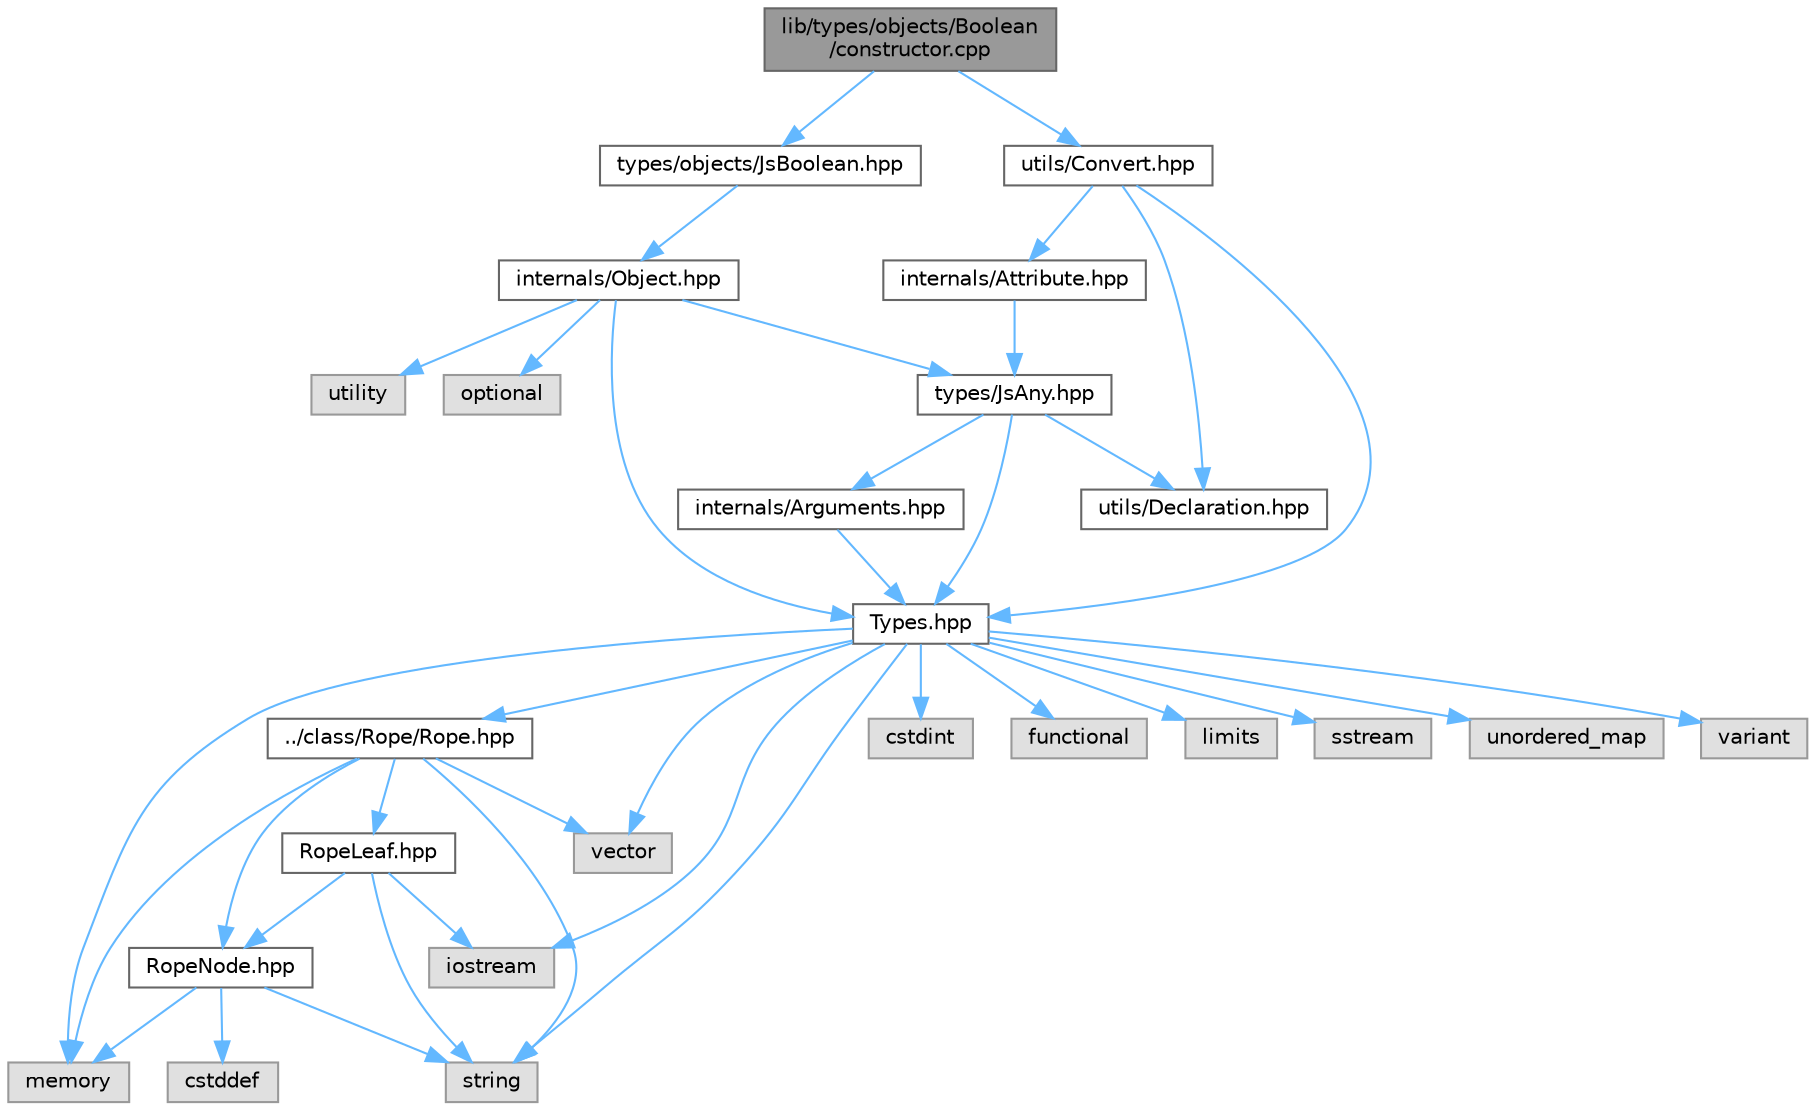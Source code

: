digraph "lib/types/objects/Boolean/constructor.cpp"
{
 // LATEX_PDF_SIZE
  bgcolor="transparent";
  edge [fontname=Helvetica,fontsize=10,labelfontname=Helvetica,labelfontsize=10];
  node [fontname=Helvetica,fontsize=10,shape=box,height=0.2,width=0.4];
  Node1 [id="Node000001",label="lib/types/objects/Boolean\l/constructor.cpp",height=0.2,width=0.4,color="gray40", fillcolor="grey60", style="filled", fontcolor="black",tooltip=" "];
  Node1 -> Node2 [id="edge1_Node000001_Node000002",color="steelblue1",style="solid",tooltip=" "];
  Node2 [id="Node000002",label="types/objects/JsBoolean.hpp",height=0.2,width=0.4,color="grey40", fillcolor="white", style="filled",URL="$JsBoolean_8hpp.html",tooltip=" "];
  Node2 -> Node3 [id="edge2_Node000002_Node000003",color="steelblue1",style="solid",tooltip=" "];
  Node3 [id="Node000003",label="internals/Object.hpp",height=0.2,width=0.4,color="grey40", fillcolor="white", style="filled",URL="$Object_8hpp.html",tooltip=" "];
  Node3 -> Node4 [id="edge3_Node000003_Node000004",color="steelblue1",style="solid",tooltip=" "];
  Node4 [id="Node000004",label="types/JsAny.hpp",height=0.2,width=0.4,color="grey40", fillcolor="white", style="filled",URL="$JsAny_8hpp.html",tooltip=" "];
  Node4 -> Node5 [id="edge4_Node000004_Node000005",color="steelblue1",style="solid",tooltip=" "];
  Node5 [id="Node000005",label="Types.hpp",height=0.2,width=0.4,color="grey40", fillcolor="white", style="filled",URL="$Types_8hpp.html",tooltip=" "];
  Node5 -> Node6 [id="edge5_Node000005_Node000006",color="steelblue1",style="solid",tooltip=" "];
  Node6 [id="Node000006",label="../class/Rope/Rope.hpp",height=0.2,width=0.4,color="grey40", fillcolor="white", style="filled",URL="$Rope_8hpp.html",tooltip=" "];
  Node6 -> Node7 [id="edge6_Node000006_Node000007",color="steelblue1",style="solid",tooltip=" "];
  Node7 [id="Node000007",label="RopeLeaf.hpp",height=0.2,width=0.4,color="grey40", fillcolor="white", style="filled",URL="$RopeLeaf_8hpp.html",tooltip=" "];
  Node7 -> Node8 [id="edge7_Node000007_Node000008",color="steelblue1",style="solid",tooltip=" "];
  Node8 [id="Node000008",label="RopeNode.hpp",height=0.2,width=0.4,color="grey40", fillcolor="white", style="filled",URL="$RopeNode_8hpp.html",tooltip=" "];
  Node8 -> Node9 [id="edge8_Node000008_Node000009",color="steelblue1",style="solid",tooltip=" "];
  Node9 [id="Node000009",label="cstddef",height=0.2,width=0.4,color="grey60", fillcolor="#E0E0E0", style="filled",tooltip=" "];
  Node8 -> Node10 [id="edge9_Node000008_Node000010",color="steelblue1",style="solid",tooltip=" "];
  Node10 [id="Node000010",label="memory",height=0.2,width=0.4,color="grey60", fillcolor="#E0E0E0", style="filled",tooltip=" "];
  Node8 -> Node11 [id="edge10_Node000008_Node000011",color="steelblue1",style="solid",tooltip=" "];
  Node11 [id="Node000011",label="string",height=0.2,width=0.4,color="grey60", fillcolor="#E0E0E0", style="filled",tooltip=" "];
  Node7 -> Node12 [id="edge11_Node000007_Node000012",color="steelblue1",style="solid",tooltip=" "];
  Node12 [id="Node000012",label="iostream",height=0.2,width=0.4,color="grey60", fillcolor="#E0E0E0", style="filled",tooltip=" "];
  Node7 -> Node11 [id="edge12_Node000007_Node000011",color="steelblue1",style="solid",tooltip=" "];
  Node6 -> Node8 [id="edge13_Node000006_Node000008",color="steelblue1",style="solid",tooltip=" "];
  Node6 -> Node10 [id="edge14_Node000006_Node000010",color="steelblue1",style="solid",tooltip=" "];
  Node6 -> Node11 [id="edge15_Node000006_Node000011",color="steelblue1",style="solid",tooltip=" "];
  Node6 -> Node13 [id="edge16_Node000006_Node000013",color="steelblue1",style="solid",tooltip=" "];
  Node13 [id="Node000013",label="vector",height=0.2,width=0.4,color="grey60", fillcolor="#E0E0E0", style="filled",tooltip=" "];
  Node5 -> Node14 [id="edge17_Node000005_Node000014",color="steelblue1",style="solid",tooltip=" "];
  Node14 [id="Node000014",label="cstdint",height=0.2,width=0.4,color="grey60", fillcolor="#E0E0E0", style="filled",tooltip=" "];
  Node5 -> Node15 [id="edge18_Node000005_Node000015",color="steelblue1",style="solid",tooltip=" "];
  Node15 [id="Node000015",label="functional",height=0.2,width=0.4,color="grey60", fillcolor="#E0E0E0", style="filled",tooltip=" "];
  Node5 -> Node12 [id="edge19_Node000005_Node000012",color="steelblue1",style="solid",tooltip=" "];
  Node5 -> Node16 [id="edge20_Node000005_Node000016",color="steelblue1",style="solid",tooltip=" "];
  Node16 [id="Node000016",label="limits",height=0.2,width=0.4,color="grey60", fillcolor="#E0E0E0", style="filled",tooltip=" "];
  Node5 -> Node10 [id="edge21_Node000005_Node000010",color="steelblue1",style="solid",tooltip=" "];
  Node5 -> Node17 [id="edge22_Node000005_Node000017",color="steelblue1",style="solid",tooltip=" "];
  Node17 [id="Node000017",label="sstream",height=0.2,width=0.4,color="grey60", fillcolor="#E0E0E0", style="filled",tooltip=" "];
  Node5 -> Node11 [id="edge23_Node000005_Node000011",color="steelblue1",style="solid",tooltip=" "];
  Node5 -> Node18 [id="edge24_Node000005_Node000018",color="steelblue1",style="solid",tooltip=" "];
  Node18 [id="Node000018",label="unordered_map",height=0.2,width=0.4,color="grey60", fillcolor="#E0E0E0", style="filled",tooltip=" "];
  Node5 -> Node19 [id="edge25_Node000005_Node000019",color="steelblue1",style="solid",tooltip=" "];
  Node19 [id="Node000019",label="variant",height=0.2,width=0.4,color="grey60", fillcolor="#E0E0E0", style="filled",tooltip=" "];
  Node5 -> Node13 [id="edge26_Node000005_Node000013",color="steelblue1",style="solid",tooltip=" "];
  Node4 -> Node20 [id="edge27_Node000004_Node000020",color="steelblue1",style="solid",tooltip=" "];
  Node20 [id="Node000020",label="internals/Arguments.hpp",height=0.2,width=0.4,color="grey40", fillcolor="white", style="filled",URL="$Arguments_8hpp.html",tooltip=" "];
  Node20 -> Node5 [id="edge28_Node000020_Node000005",color="steelblue1",style="solid",tooltip=" "];
  Node4 -> Node21 [id="edge29_Node000004_Node000021",color="steelblue1",style="solid",tooltip=" "];
  Node21 [id="Node000021",label="utils/Declaration.hpp",height=0.2,width=0.4,color="grey40", fillcolor="white", style="filled",URL="$Declaration_8hpp.html",tooltip=" "];
  Node3 -> Node5 [id="edge30_Node000003_Node000005",color="steelblue1",style="solid",tooltip=" "];
  Node3 -> Node22 [id="edge31_Node000003_Node000022",color="steelblue1",style="solid",tooltip=" "];
  Node22 [id="Node000022",label="optional",height=0.2,width=0.4,color="grey60", fillcolor="#E0E0E0", style="filled",tooltip=" "];
  Node3 -> Node23 [id="edge32_Node000003_Node000023",color="steelblue1",style="solid",tooltip=" "];
  Node23 [id="Node000023",label="utility",height=0.2,width=0.4,color="grey60", fillcolor="#E0E0E0", style="filled",tooltip=" "];
  Node1 -> Node24 [id="edge33_Node000001_Node000024",color="steelblue1",style="solid",tooltip=" "];
  Node24 [id="Node000024",label="utils/Convert.hpp",height=0.2,width=0.4,color="grey40", fillcolor="white", style="filled",URL="$Convert_8hpp.html",tooltip=" "];
  Node24 -> Node25 [id="edge34_Node000024_Node000025",color="steelblue1",style="solid",tooltip=" "];
  Node25 [id="Node000025",label="internals/Attribute.hpp",height=0.2,width=0.4,color="grey40", fillcolor="white", style="filled",URL="$Attribute_8hpp.html",tooltip=" "];
  Node25 -> Node4 [id="edge35_Node000025_Node000004",color="steelblue1",style="solid",tooltip=" "];
  Node24 -> Node5 [id="edge36_Node000024_Node000005",color="steelblue1",style="solid",tooltip=" "];
  Node24 -> Node21 [id="edge37_Node000024_Node000021",color="steelblue1",style="solid",tooltip=" "];
}
